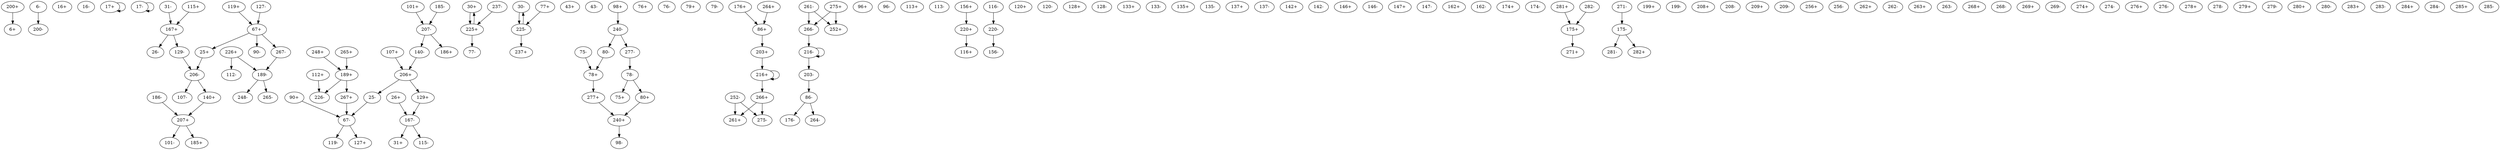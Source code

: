 digraph adj {
graph [k=37]
edge [d=-36]
"6+" [l=1548 C=33336]
"6-" [l=1548 C=33336]
"16+" [l=108 C=1277]
"16-" [l=108 C=1277]
"17+" [l=37 C=141]
"17-" [l=37 C=141]
"25+" [l=74 C=409]
"25-" [l=74 C=409]
"26+" [l=118 C=1347]
"26-" [l=118 C=1347]
"30+" [l=73 C=800]
"30-" [l=73 C=800]
"31+" [l=102 C=1475]
"31-" [l=102 C=1475]
"43+" [l=192 C=1787]
"43-" [l=192 C=1787]
"67+" [l=43 C=298]
"67-" [l=43 C=298]
"75+" [l=783 C=17313]
"75-" [l=783 C=17313]
"76+" [l=71 C=855]
"76-" [l=71 C=855]
"77+" [l=187 C=2247]
"77-" [l=187 C=2247]
"78+" [l=37 C=49]
"78-" [l=37 C=49]
"79+" [l=81 C=781]
"79-" [l=81 C=781]
"80+" [l=328 C=8453]
"80-" [l=328 C=8453]
"86+" [l=41 C=210]
"86-" [l=41 C=210]
"90+" [l=145 C=1384]
"90-" [l=145 C=1384]
"96+" [l=10589 C=225349]
"96-" [l=10589 C=225349]
"98+" [l=40 C=126]
"98-" [l=40 C=126]
"101+" [l=1613 C=32585]
"101-" [l=1613 C=32585]
"107+" [l=1379 C=28767]
"107-" [l=1379 C=28767]
"112+" [l=663 C=12256]
"112-" [l=663 C=12256]
"113+" [l=73 C=694]
"113-" [l=73 C=694]
"115+" [l=1874 C=38503]
"115-" [l=1874 C=38503]
"116+" [l=148 C=1806]
"116-" [l=148 C=1806]
"119+" [l=174 C=3085]
"119-" [l=174 C=3085]
"120+" [l=1922 C=41571]
"120-" [l=1922 C=41571]
"127+" [l=88 C=788]
"127-" [l=88 C=788]
"128+" [l=254 C=3275]
"128-" [l=254 C=3275]
"129+" [l=84 C=1024]
"129-" [l=84 C=1024]
"133+" [l=990 C=21098]
"133-" [l=990 C=21098]
"135+" [l=1611 C=35346]
"135-" [l=1611 C=35346]
"137+" [l=245 C=2132]
"137-" [l=245 C=2132]
"140+" [l=623 C=14919]
"140-" [l=623 C=14919]
"142+" [l=64 C=811]
"142-" [l=64 C=811]
"146+" [l=727 C=13605]
"146-" [l=727 C=13605]
"147+" [l=1980 C=47967]
"147-" [l=1980 C=47967]
"156+" [l=117 C=1756]
"156-" [l=117 C=1756]
"162+" [l=99 C=1030]
"162-" [l=99 C=1030]
"167+" [l=43 C=124]
"167-" [l=43 C=124]
"174+" [l=459 C=7329]
"174-" [l=459 C=7329]
"175+" [l=38 C=125]
"175-" [l=38 C=125]
"176+" [l=73 C=804]
"176-" [l=73 C=804]
"185+" [l=482 C=9133]
"185-" [l=482 C=9133]
"186+" [l=360 C=5889]
"186-" [l=360 C=5889]
"189+" [l=44 C=289]
"189-" [l=44 C=289]
"199+" [l=1637 C=32803]
"199-" [l=1637 C=32803]
"200+" [l=238 C=3039]
"200-" [l=238 C=3039]
"203+" [l=376 C=5253]
"203-" [l=376 C=5253]
"206+" [l=43 C=227]
"206-" [l=43 C=227]
"207+" [l=54 C=761]
"207-" [l=54 C=761]
"208+" [l=88 C=683]
"208-" [l=88 C=683]
"209+" [l=90 C=925]
"209-" [l=90 C=925]
"216+" [l=38 C=156]
"216-" [l=38 C=156]
"220+" [l=37 C=35]
"220-" [l=37 C=35]
"225+" [l=44 C=492]
"225-" [l=44 C=492]
"226+" [l=44 C=399]
"226-" [l=44 C=399]
"237+" [l=1448 C=34440]
"237-" [l=1448 C=34440]
"240+" [l=37 C=52]
"240-" [l=37 C=52]
"248+" [l=1274 C=32259]
"248-" [l=1274 C=32259]
"252+" [l=1325 C=32282]
"252-" [l=1325 C=32282]
"256+" [l=118 C=2438]
"256-" [l=118 C=2438]
"261+" [l=3260 C=74481]
"261-" [l=3260 C=74481]
"262+" [l=4824 C=103496]
"262-" [l=4824 C=103496]
"263+" [l=8302 C=179684]
"263-" [l=8302 C=179684]
"264+" [l=3444 C=74423]
"264-" [l=3444 C=74423]
"265+" [l=8319 C=190925]
"265-" [l=8319 C=190925]
"266+" [l=12312 C=302931]
"266-" [l=12312 C=302931]
"267+" [l=7358 C=181859]
"267-" [l=7358 C=181859]
"268+" [l=22769 C=495801]
"268-" [l=22769 C=495801]
"269+" [l=2251 C=55243]
"269-" [l=2251 C=55243]
"271+" [l=4333 C=96739]
"271-" [l=4333 C=96739]
"274+" [l=4885 C=115189]
"274-" [l=4885 C=115189]
"275+" [l=7334 C=157294]
"275-" [l=7334 C=157294]
"276+" [l=3944 C=101186]
"276-" [l=3944 C=101186]
"277+" [l=10088 C=215225]
"277-" [l=10088 C=215225]
"278+" [l=2480 C=58088]
"278-" [l=2480 C=58088]
"279+" [l=2513 C=54950]
"279-" [l=2513 C=54950]
"280+" [l=8243 C=185217]
"280-" [l=8243 C=185217]
"281+" [l=13196 C=289126]
"281-" [l=13196 C=289126]
"282+" [l=5853 C=137252]
"282-" [l=5853 C=137252]
"283+" [l=2556 C=60599]
"283-" [l=2556 C=60599]
"284+" [l=12496 C=279559]
"284-" [l=12496 C=279559]
"285+" [l=23584 C=523951]
"285-" [l=23584 C=523951]
"6-" -> "200-"
"17+" -> "17+" [d=-35]
"17-" -> "17-" [d=-35]
"25+" -> "206-"
"25-" -> "67-" [d=-33]
"26+" -> "167-"
"30+" -> "225+"
"30-" -> "225-"
"31-" -> "167+"
"67+" -> "25+" [d=-33]
"67+" -> "90-" [d=-33]
"67+" -> "267-"
"67-" -> "127+"
"67-" -> "119-" [d=-35]
"75-" -> "78+"
"77+" -> "225-"
"78+" -> "277+"
"78-" -> "75+"
"78-" -> "80+"
"80+" -> "240+"
"80-" -> "78+"
"86+" -> "203+"
"86-" -> "176-"
"86-" -> "264-"
"90+" -> "67-" [d=-33]
"98+" -> "240-" [d=-32]
"101+" -> "207-"
"107+" -> "206+"
"112+" -> "226-"
"115+" -> "167+"
"116-" -> "220-"
"119+" -> "67+" [d=-35]
"127-" -> "67+"
"129+" -> "167-"
"129-" -> "206-"
"140+" -> "207+"
"140-" -> "206+"
"156+" -> "220+"
"167+" -> "26-"
"167+" -> "129-"
"167-" -> "31+"
"167-" -> "115-"
"175+" -> "271+"
"175-" -> "281-"
"175-" -> "282+"
"176+" -> "86+"
"185-" -> "207-"
"186-" -> "207+"
"189+" -> "226-" [d=-21]
"189+" -> "267+"
"189-" -> "248-"
"189-" -> "265-"
"200+" -> "6+"
"203+" -> "216+"
"203-" -> "86-"
"206+" -> "25-"
"206+" -> "129+"
"206-" -> "107-"
"206-" -> "140+"
"207+" -> "101-"
"207+" -> "185+"
"207-" -> "140-"
"207-" -> "186+"
"216+" -> "216+" [d=-34]
"216+" -> "266+"
"216-" -> "203-"
"216-" -> "216-" [d=-34]
"220+" -> "116+"
"220-" -> "156-"
"225+" -> "30+"
"225+" -> "77-"
"225-" -> "30-"
"225-" -> "237+"
"226+" -> "112-"
"226+" -> "189-" [d=-21]
"237-" -> "225+"
"240+" -> "98-" [d=-32]
"240-" -> "80-"
"240-" -> "277-"
"248+" -> "189+"
"252-" -> "261+"
"252-" -> "275-"
"261-" -> "252+"
"261-" -> "266-"
"264+" -> "86+"
"265+" -> "189+"
"266+" -> "261+"
"266+" -> "275-"
"266-" -> "216-"
"267+" -> "67-"
"267-" -> "189-"
"271-" -> "175-"
"275+" -> "252+"
"275+" -> "266-"
"277+" -> "240+"
"277-" -> "78-"
"281+" -> "175+"
"282-" -> "175+"
}
